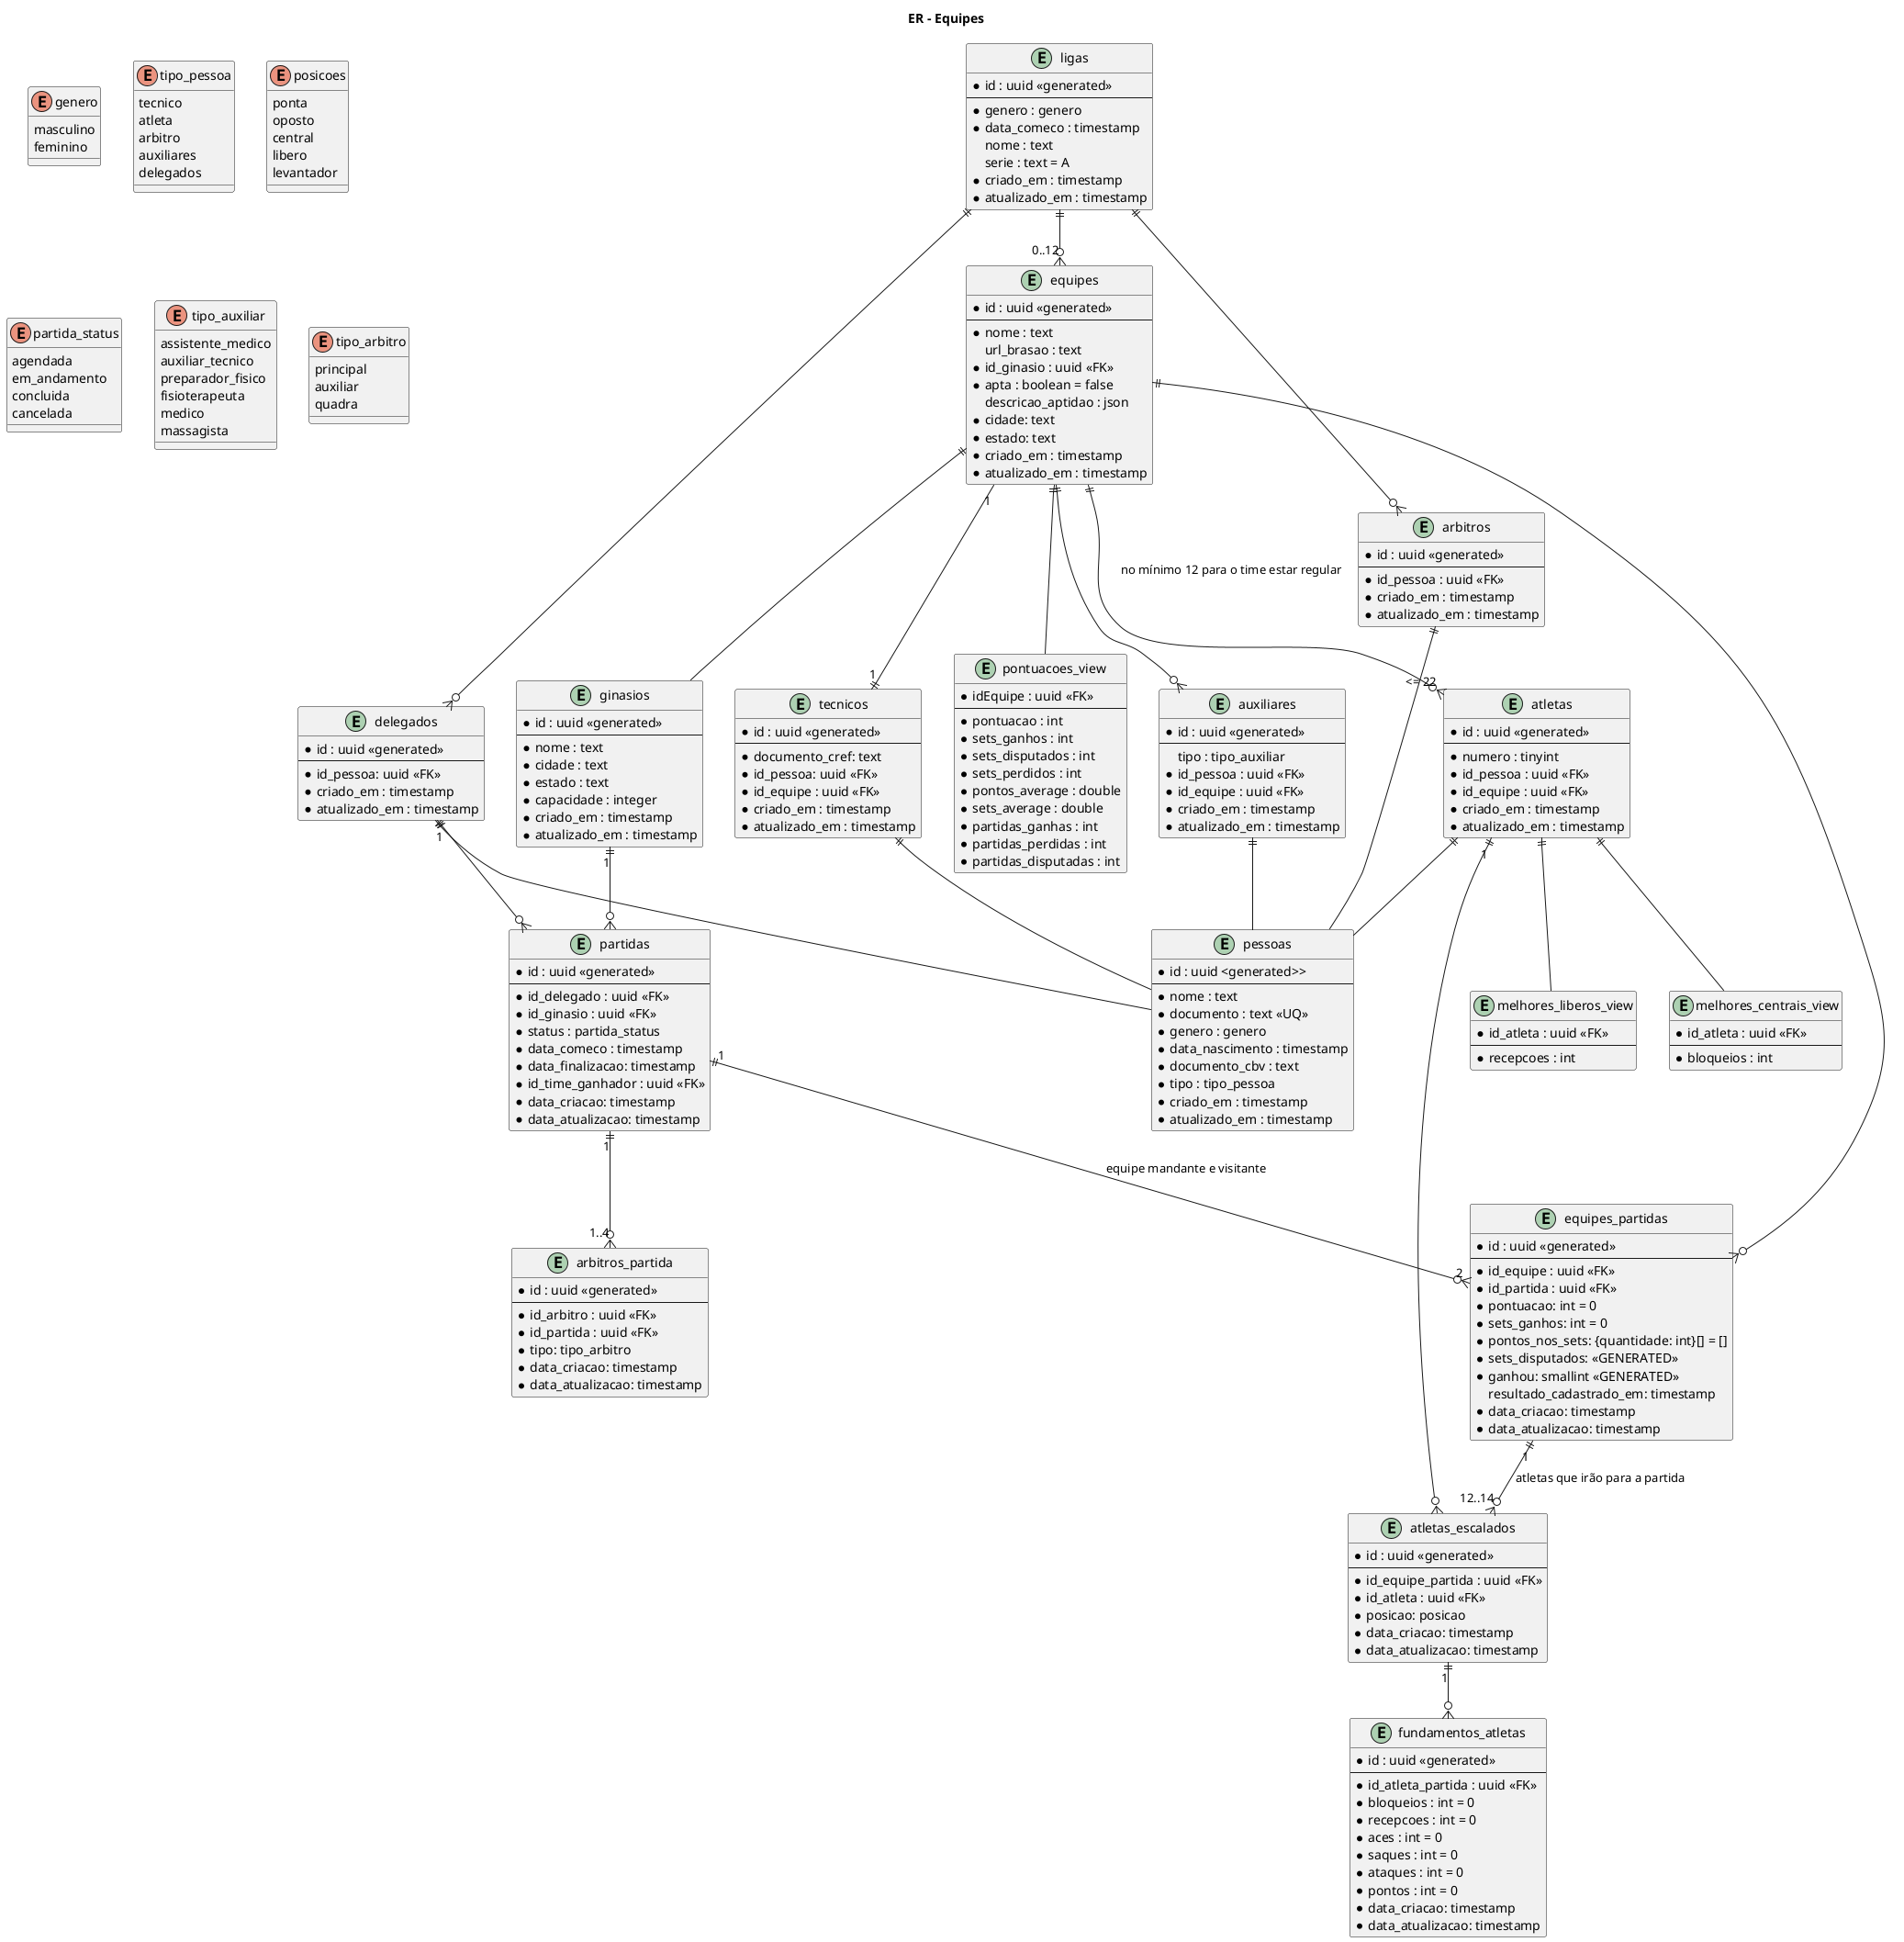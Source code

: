 @startuml er
title ER - Equipes

enum genero{
	masculino
	feminino
}

entity ligas {
	* id : uuid <<generated>>
	--
	* genero : genero
	* data_comeco : timestamp
	nome : text
	serie : text = A
	* criado_em : timestamp
	* atualizado_em : timestamp
}

entity equipes {
	* id : uuid <<generated>>
	--
	* nome : text
	url_brasao : text
	* id_ginasio : uuid <<FK>>  
	* apta : boolean = false
	descricao_aptidao : json
	* cidade: text
	* estado: text
	'min 12 per tournament'
	'max 22 per tounament'
	* criado_em : timestamp
	* atualizado_em : timestamp
}

entity ginasios {
	* id : uuid <<generated>>
	--
	* nome : text
	* cidade : text
	* estado : text
	* capacidade : integer
	* criado_em : timestamp
	* atualizado_em : timestamp
}

enum tipo_pessoa {
	tecnico 
	atleta
	arbitro
	auxiliares
	delegados
}

entity pessoas {
	* id : uuid <generated>>
	--
	* nome : text
	* documento : text <<UQ>>
	* genero : genero
	* data_nascimento : timestamp
	* documento_cbv : text
	* tipo : tipo_pessoa
	* criado_em : timestamp
	* atualizado_em : timestamp
}

enum posicoes {
	ponta
	oposto
	central
	libero
	levantador
}

enum partida_status {
	agendada
	em_andamento
	concluida
	cancelada
}

entity atletas{
	* id : uuid <<generated>>
	--
	* numero : tinyint
	* id_pessoa : uuid <<FK>>
	* id_equipe : uuid <<FK>>
	* criado_em : timestamp
	* atualizado_em : timestamp
}

entity tecnicos{
	* id : uuid <<generated>>
	--
	* documento_cref: text
	* id_pessoa: uuid <<FK>>
	* id_equipe : uuid <<FK>>
	* criado_em : timestamp
	* atualizado_em : timestamp
}

entity arbitros {
	* id : uuid <<generated>>
	--
	* id_pessoa : uuid <<FK>>
	* criado_em : timestamp
	* atualizado_em : timestamp
}

enum tipo_auxiliar {
	assistente_medico
	auxiliar_tecnico
	preparador_fisico
	fisioterapeuta
	medico
	massagista
}

entity auxiliares {
	* id : uuid <<generated>>
	--
	tipo : tipo_auxiliar
	* id_pessoa : uuid <<FK>>
	* id_equipe : uuid <<FK>>
	* criado_em : timestamp
	* atualizado_em : timestamp
}

entity delegados {
	* id : uuid <<generated>>
	--
	* id_pessoa: uuid <<FK>>
	* criado_em : timestamp
	* atualizado_em : timestamp
}

entity partidas {
	* id : uuid <<generated>>
	--
	* id_delegado : uuid <<FK>>
	* id_ginasio : uuid <<FK>>
	* status : partida_status
	* data_comeco : timestamp
	* data_finalizacao: timestamp
	* id_time_ganhador : uuid <<FK>>
	* data_criacao: timestamp
	* data_atualizacao: timestamp
}

entity equipes_partidas {
	* id : uuid <<generated>>
	--
	* id_equipe : uuid <<FK>>
	* id_partida : uuid <<FK>>
	* pontuacao: int = 0
	* sets_ganhos: int = 0
	* pontos_nos_sets: {quantidade: int}[] = []
	* sets_disputados: <<GENERATED>>
	* ganhou: smallint <<GENERATED>>
	resultado_cadastrado_em: timestamp
	* data_criacao: timestamp
	* data_atualizacao: timestamp
}

entity atletas_escalados {
	* id : uuid <<generated>>
	--
	* id_equipe_partida : uuid <<FK>>
	* id_atleta : uuid <<FK>>
	* posicao: posicao
	* data_criacao: timestamp
	* data_atualizacao: timestamp
}

enum tipo_arbitro {
	principal
	auxiliar
	quadra
}

entity arbitros_partida {
	* id : uuid <<generated>>
	--
	* id_arbitro : uuid <<FK>>
	* id_partida : uuid <<FK>>
	* tipo: tipo_arbitro
	* data_criacao: timestamp
	* data_atualizacao: timestamp
}

entity fundamentos_atletas {
	* id : uuid <<generated>>
	--
	* id_atleta_partida : uuid <<FK>>
	* bloqueios : int = 0
	* recepcoes : int = 0
	* aces : int = 0
	* saques : int = 0
	* ataques : int = 0
	* pontos : int = 0
	* data_criacao: timestamp
	* data_atualizacao: timestamp
}

entity pontuacoes_view {
	* idEquipe : uuid <<FK>>
	--
	* pontuacao : int
	* sets_ganhos : int
	* sets_disputados : int
	* sets_perdidos : int
	* pontos_average : double
	* sets_average : double
	* partidas_ganhas : int
	* partidas_perdidas : int
	* partidas_disputadas : int
}

entity melhores_liberos_view {
	* id_atleta : uuid <<FK>>
	--
	* recepcoes : int
}

entity melhores_centrais_view {
	* id_atleta : uuid <<FK>>
	--
	* bloqueios : int
}

ligas ||--o{ "0..12" equipes
ligas ||--o{ arbitros
ligas ||--o{ delegados
equipes ||--o{ "<= 22" atletas : no mínimo 12 para o time estar regular
equipes "1" --|| "1" tecnicos
equipes ||--o{ auxiliares
equipes ||-- ginasios
equipes ||-- pontuacoes_view
equipes ||--o{ equipes_partidas
delegados "1" ||--o{ partidas
ginasios "1" ||--o{ partidas
partidas "1" ||--o{ "2" equipes_partidas : equipe mandante e visitante
partidas "1" ||--o{ "1..4" arbitros_partida 
equipes_partidas "1" ||--o{ "12..14" atletas_escalados : atletas que irão para a partida
atletas "1" ||--o{ atletas_escalados
atletas_escalados "1" ||--o{ fundamentos_atletas

atletas ||-- melhores_liberos_view
atletas ||-- melhores_centrais_view


atletas ||-- pessoas
tecnicos ||-- pessoas
auxiliares ||-- pessoas
arbitros ||-- pessoas
delegados ||-- pessoas

@enduml
